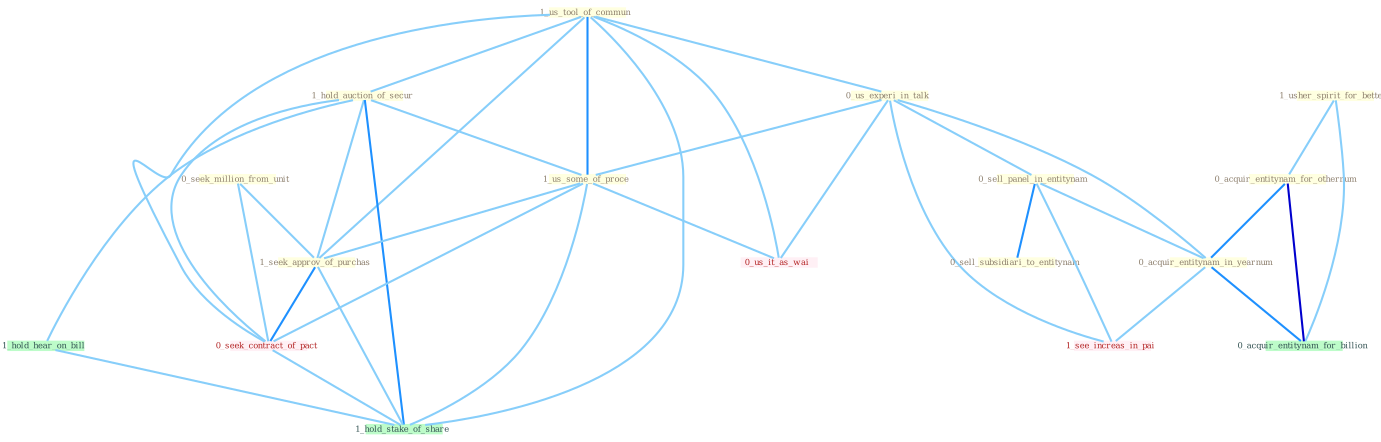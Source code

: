 Graph G{ 
    node
    [shape=polygon,style=filled,width=.5,height=.06,color="#BDFCC9",fixedsize=true,fontsize=4,
    fontcolor="#2f4f4f"];
    {node
    [color="#ffffe0", fontcolor="#8b7d6b"] "1_us_tool_of_commun " "1_hold_auction_of_secur " "1_usher_spirit_for_better " "0_us_experi_in_talk " "0_sell_panel_in_entitynam " "1_us_some_of_proce " "0_seek_million_from_unit " "0_acquir_entitynam_for_othernum " "1_seek_approv_of_purchas " "0_acquir_entitynam_in_yearnum " "0_sell_subsidiari_to_entitynam "}
{node [color="#fff0f5", fontcolor="#b22222"] "0_seek_contract_of_pact " "0_us_it_as_wai " "1_see_increas_in_pai "}
edge [color="#B0E2FF"];

	"1_us_tool_of_commun " -- "1_hold_auction_of_secur " [w="1", color="#87cefa" ];
	"1_us_tool_of_commun " -- "0_us_experi_in_talk " [w="1", color="#87cefa" ];
	"1_us_tool_of_commun " -- "1_us_some_of_proce " [w="2", color="#1e90ff" , len=0.8];
	"1_us_tool_of_commun " -- "1_seek_approv_of_purchas " [w="1", color="#87cefa" ];
	"1_us_tool_of_commun " -- "0_seek_contract_of_pact " [w="1", color="#87cefa" ];
	"1_us_tool_of_commun " -- "0_us_it_as_wai " [w="1", color="#87cefa" ];
	"1_us_tool_of_commun " -- "1_hold_stake_of_share " [w="1", color="#87cefa" ];
	"1_hold_auction_of_secur " -- "1_us_some_of_proce " [w="1", color="#87cefa" ];
	"1_hold_auction_of_secur " -- "1_seek_approv_of_purchas " [w="1", color="#87cefa" ];
	"1_hold_auction_of_secur " -- "0_seek_contract_of_pact " [w="1", color="#87cefa" ];
	"1_hold_auction_of_secur " -- "1_hold_hear_on_bill " [w="1", color="#87cefa" ];
	"1_hold_auction_of_secur " -- "1_hold_stake_of_share " [w="2", color="#1e90ff" , len=0.8];
	"1_usher_spirit_for_better " -- "0_acquir_entitynam_for_othernum " [w="1", color="#87cefa" ];
	"1_usher_spirit_for_better " -- "0_acquir_entitynam_for_billion " [w="1", color="#87cefa" ];
	"0_us_experi_in_talk " -- "0_sell_panel_in_entitynam " [w="1", color="#87cefa" ];
	"0_us_experi_in_talk " -- "1_us_some_of_proce " [w="1", color="#87cefa" ];
	"0_us_experi_in_talk " -- "0_acquir_entitynam_in_yearnum " [w="1", color="#87cefa" ];
	"0_us_experi_in_talk " -- "0_us_it_as_wai " [w="1", color="#87cefa" ];
	"0_us_experi_in_talk " -- "1_see_increas_in_pai " [w="1", color="#87cefa" ];
	"0_sell_panel_in_entitynam " -- "0_acquir_entitynam_in_yearnum " [w="1", color="#87cefa" ];
	"0_sell_panel_in_entitynam " -- "0_sell_subsidiari_to_entitynam " [w="2", color="#1e90ff" , len=0.8];
	"0_sell_panel_in_entitynam " -- "1_see_increas_in_pai " [w="1", color="#87cefa" ];
	"1_us_some_of_proce " -- "1_seek_approv_of_purchas " [w="1", color="#87cefa" ];
	"1_us_some_of_proce " -- "0_seek_contract_of_pact " [w="1", color="#87cefa" ];
	"1_us_some_of_proce " -- "0_us_it_as_wai " [w="1", color="#87cefa" ];
	"1_us_some_of_proce " -- "1_hold_stake_of_share " [w="1", color="#87cefa" ];
	"0_seek_million_from_unit " -- "1_seek_approv_of_purchas " [w="1", color="#87cefa" ];
	"0_seek_million_from_unit " -- "0_seek_contract_of_pact " [w="1", color="#87cefa" ];
	"0_acquir_entitynam_for_othernum " -- "0_acquir_entitynam_in_yearnum " [w="2", color="#1e90ff" , len=0.8];
	"0_acquir_entitynam_for_othernum " -- "0_acquir_entitynam_for_billion " [w="3", color="#0000cd" , len=0.6];
	"1_seek_approv_of_purchas " -- "0_seek_contract_of_pact " [w="2", color="#1e90ff" , len=0.8];
	"1_seek_approv_of_purchas " -- "1_hold_stake_of_share " [w="1", color="#87cefa" ];
	"0_acquir_entitynam_in_yearnum " -- "0_acquir_entitynam_for_billion " [w="2", color="#1e90ff" , len=0.8];
	"0_acquir_entitynam_in_yearnum " -- "1_see_increas_in_pai " [w="1", color="#87cefa" ];
	"0_seek_contract_of_pact " -- "1_hold_stake_of_share " [w="1", color="#87cefa" ];
	"1_hold_hear_on_bill " -- "1_hold_stake_of_share " [w="1", color="#87cefa" ];
}